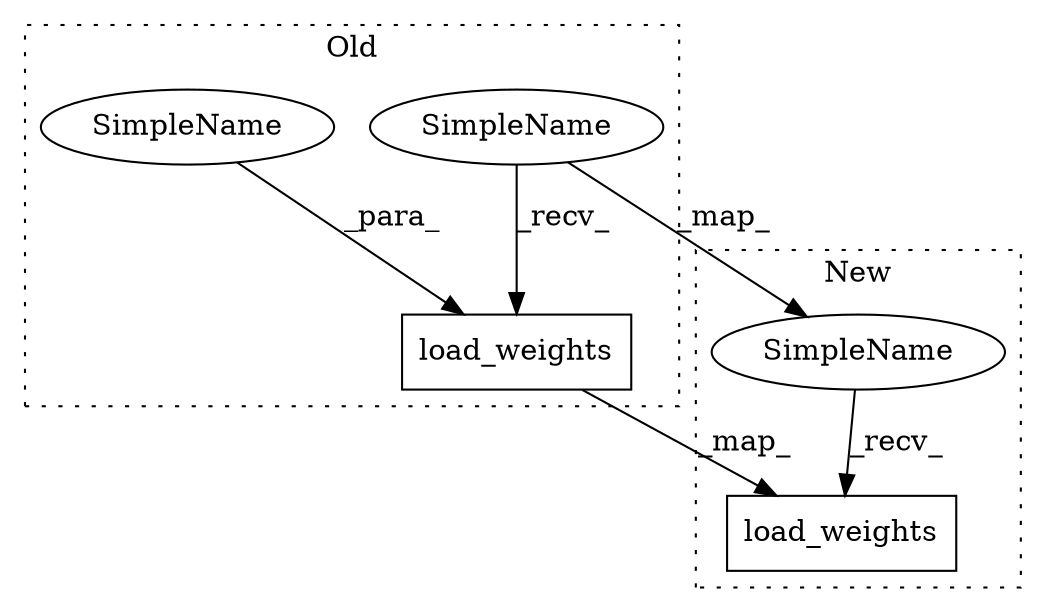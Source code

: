 digraph G {
subgraph cluster0 {
1 [label="load_weights" a="32" s="4073,4098" l="13,1" shape="box"];
3 [label="SimpleName" a="42" s="3868" l="5" shape="ellipse"];
5 [label="SimpleName" a="42" s="3542" l="12" shape="ellipse"];
label = "Old";
style="dotted";
}
subgraph cluster1 {
2 [label="load_weights" a="32" s="4255,4280" l="13,1" shape="box"];
4 [label="SimpleName" a="42" s="4040" l="5" shape="ellipse"];
label = "New";
style="dotted";
}
1 -> 2 [label="_map_"];
3 -> 1 [label="_recv_"];
3 -> 4 [label="_map_"];
4 -> 2 [label="_recv_"];
5 -> 1 [label="_para_"];
}